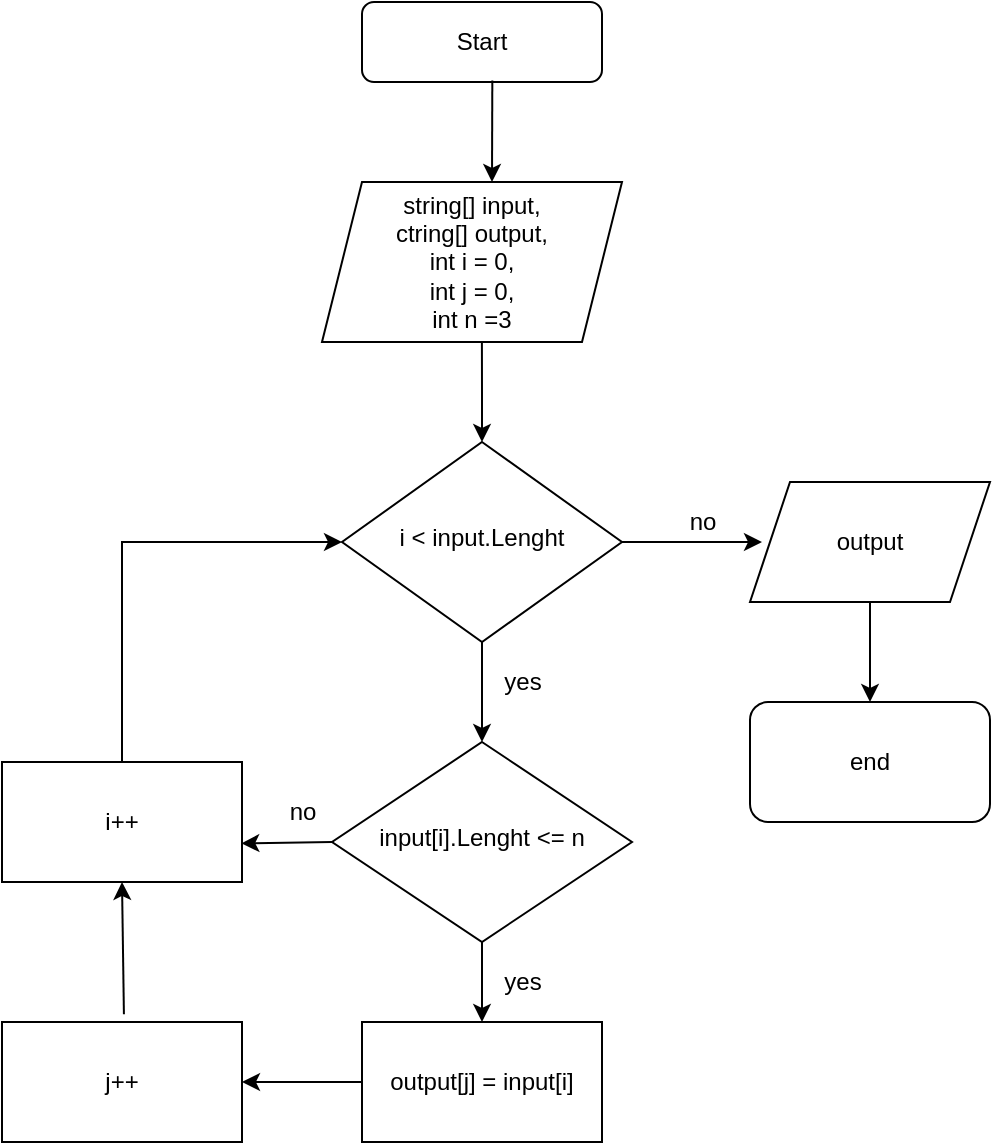 <mxfile version="20.5.3" type="device"><diagram id="C5RBs43oDa-KdzZeNtuy" name="Page-1"><mxGraphModel dx="1020" dy="1100" grid="1" gridSize="10" guides="1" tooltips="1" connect="1" arrows="1" fold="1" page="1" pageScale="1" pageWidth="827" pageHeight="1169" math="0" shadow="0"><root><mxCell id="WIyWlLk6GJQsqaUBKTNV-0"/><mxCell id="WIyWlLk6GJQsqaUBKTNV-1" parent="WIyWlLk6GJQsqaUBKTNV-0"/><mxCell id="WIyWlLk6GJQsqaUBKTNV-3" value="&lt;font style=&quot;vertical-align: inherit;&quot;&gt;&lt;font style=&quot;vertical-align: inherit;&quot;&gt;Start&lt;/font&gt;&lt;/font&gt;" style="rounded=1;whiteSpace=wrap;html=1;fontSize=12;glass=0;strokeWidth=1;shadow=0;" parent="WIyWlLk6GJQsqaUBKTNV-1" vertex="1"><mxGeometry x="340" y="80" width="120" height="40" as="geometry"/></mxCell><mxCell id="WIyWlLk6GJQsqaUBKTNV-6" value="i &amp;lt; input.Lenght" style="rhombus;whiteSpace=wrap;html=1;shadow=0;fontFamily=Helvetica;fontSize=12;align=center;strokeWidth=1;spacing=6;spacingTop=-4;" parent="WIyWlLk6GJQsqaUBKTNV-1" vertex="1"><mxGeometry x="330" y="300" width="140" height="100" as="geometry"/></mxCell><mxCell id="WIyWlLk6GJQsqaUBKTNV-10" value="input[i].Lenght &amp;lt;= n" style="rhombus;whiteSpace=wrap;html=1;shadow=0;fontFamily=Helvetica;fontSize=12;align=center;strokeWidth=1;spacing=6;spacingTop=-4;" parent="WIyWlLk6GJQsqaUBKTNV-1" vertex="1"><mxGeometry x="325" y="450" width="150" height="100" as="geometry"/></mxCell><mxCell id="CtfnwlAWnRdwWHtcOAU1-0" style="edgeStyle=orthogonalEdgeStyle;rounded=0;orthogonalLoop=1;jettySize=auto;html=1;exitX=0.533;exitY=1;exitDx=0;exitDy=0;exitPerimeter=0;" parent="WIyWlLk6GJQsqaUBKTNV-1" source="CtfnwlAWnRdwWHtcOAU1-1" edge="1"><mxGeometry relative="1" as="geometry"><mxPoint x="380" y="300" as="sourcePoint"/><mxPoint x="400" y="300" as="targetPoint"/></mxGeometry></mxCell><mxCell id="CtfnwlAWnRdwWHtcOAU1-1" value="&lt;font style=&quot;vertical-align: inherit;&quot;&gt;&lt;font style=&quot;vertical-align: inherit;&quot;&gt;&lt;font style=&quot;vertical-align: inherit;&quot;&gt;&lt;font style=&quot;vertical-align: inherit;&quot;&gt;string[] input,&lt;br&gt;&lt;/font&gt;&lt;/font&gt;&lt;font style=&quot;vertical-align: inherit;&quot;&gt;&lt;font style=&quot;vertical-align: inherit;&quot;&gt;сtring[] output,&lt;br&gt;&lt;/font&gt;&lt;/font&gt;int i = 0,&lt;br&gt;int j = 0,&lt;br&gt;int n =3&lt;br&gt;&lt;/font&gt;&lt;/font&gt;" style="shape=parallelogram;perimeter=parallelogramPerimeter;whiteSpace=wrap;html=1;fixedSize=1;" parent="WIyWlLk6GJQsqaUBKTNV-1" vertex="1"><mxGeometry x="320" y="170" width="150" height="80" as="geometry"/></mxCell><mxCell id="CtfnwlAWnRdwWHtcOAU1-4" value="" style="endArrow=classic;html=1;rounded=0;exitX=0.543;exitY=0.982;exitDx=0;exitDy=0;exitPerimeter=0;" parent="WIyWlLk6GJQsqaUBKTNV-1" source="WIyWlLk6GJQsqaUBKTNV-3" edge="1"><mxGeometry width="50" height="50" relative="1" as="geometry"><mxPoint x="400" y="120" as="sourcePoint"/><mxPoint x="405" y="170" as="targetPoint"/></mxGeometry></mxCell><mxCell id="CtfnwlAWnRdwWHtcOAU1-5" value="" style="endArrow=classic;html=1;rounded=0;exitX=1;exitY=0.5;exitDx=0;exitDy=0;" parent="WIyWlLk6GJQsqaUBKTNV-1" source="WIyWlLk6GJQsqaUBKTNV-6" edge="1"><mxGeometry width="50" height="50" relative="1" as="geometry"><mxPoint x="540" y="330" as="sourcePoint"/><mxPoint x="540" y="350" as="targetPoint"/></mxGeometry></mxCell><mxCell id="CtfnwlAWnRdwWHtcOAU1-6" value="output" style="shape=parallelogram;perimeter=parallelogramPerimeter;whiteSpace=wrap;html=1;fixedSize=1;" parent="WIyWlLk6GJQsqaUBKTNV-1" vertex="1"><mxGeometry x="534" y="320" width="120" height="60" as="geometry"/></mxCell><mxCell id="CtfnwlAWnRdwWHtcOAU1-7" value="" style="endArrow=classic;html=1;rounded=0;exitX=0.5;exitY=1;exitDx=0;exitDy=0;" parent="WIyWlLk6GJQsqaUBKTNV-1" source="WIyWlLk6GJQsqaUBKTNV-6" edge="1"><mxGeometry width="50" height="50" relative="1" as="geometry"><mxPoint x="300" y="480" as="sourcePoint"/><mxPoint x="400" y="450" as="targetPoint"/></mxGeometry></mxCell><mxCell id="CtfnwlAWnRdwWHtcOAU1-8" value="end" style="rounded=1;whiteSpace=wrap;html=1;" parent="WIyWlLk6GJQsqaUBKTNV-1" vertex="1"><mxGeometry x="534" y="430" width="120" height="60" as="geometry"/></mxCell><mxCell id="CtfnwlAWnRdwWHtcOAU1-9" value="" style="endArrow=classic;html=1;rounded=0;exitX=0.5;exitY=1;exitDx=0;exitDy=0;" parent="WIyWlLk6GJQsqaUBKTNV-1" source="CtfnwlAWnRdwWHtcOAU1-6" edge="1"><mxGeometry width="50" height="50" relative="1" as="geometry"><mxPoint x="480" y="430" as="sourcePoint"/><mxPoint x="594" y="430" as="targetPoint"/></mxGeometry></mxCell><mxCell id="CtfnwlAWnRdwWHtcOAU1-10" value="yes" style="text;html=1;align=center;verticalAlign=middle;resizable=0;points=[];autosize=1;strokeColor=none;fillColor=none;" parent="WIyWlLk6GJQsqaUBKTNV-1" vertex="1"><mxGeometry x="400" y="405" width="40" height="30" as="geometry"/></mxCell><mxCell id="CtfnwlAWnRdwWHtcOAU1-11" value="no" style="text;html=1;align=center;verticalAlign=middle;resizable=0;points=[];autosize=1;strokeColor=none;fillColor=none;" parent="WIyWlLk6GJQsqaUBKTNV-1" vertex="1"><mxGeometry x="490" y="325" width="40" height="30" as="geometry"/></mxCell><mxCell id="CtfnwlAWnRdwWHtcOAU1-13" value="yes" style="text;html=1;align=center;verticalAlign=middle;resizable=0;points=[];autosize=1;strokeColor=none;fillColor=none;" parent="WIyWlLk6GJQsqaUBKTNV-1" vertex="1"><mxGeometry x="400" y="554.5" width="40" height="30" as="geometry"/></mxCell><mxCell id="CtfnwlAWnRdwWHtcOAU1-18" value="" style="endArrow=classic;html=1;rounded=0;exitX=0.5;exitY=1;exitDx=0;exitDy=0;" parent="WIyWlLk6GJQsqaUBKTNV-1" source="WIyWlLk6GJQsqaUBKTNV-10" edge="1"><mxGeometry width="50" height="50" relative="1" as="geometry"><mxPoint x="250" y="580" as="sourcePoint"/><mxPoint x="400" y="590" as="targetPoint"/></mxGeometry></mxCell><mxCell id="CtfnwlAWnRdwWHtcOAU1-19" value="output[j] = input[i]" style="rounded=0;whiteSpace=wrap;html=1;" parent="WIyWlLk6GJQsqaUBKTNV-1" vertex="1"><mxGeometry x="340" y="590" width="120" height="60" as="geometry"/></mxCell><mxCell id="CtfnwlAWnRdwWHtcOAU1-20" value="j++" style="rounded=0;whiteSpace=wrap;html=1;" parent="WIyWlLk6GJQsqaUBKTNV-1" vertex="1"><mxGeometry x="160" y="590" width="120" height="60" as="geometry"/></mxCell><mxCell id="CtfnwlAWnRdwWHtcOAU1-21" value="i++" style="rounded=0;whiteSpace=wrap;html=1;" parent="WIyWlLk6GJQsqaUBKTNV-1" vertex="1"><mxGeometry x="160" y="460" width="120" height="60" as="geometry"/></mxCell><mxCell id="CtfnwlAWnRdwWHtcOAU1-22" value="" style="endArrow=classic;html=1;rounded=0;exitX=0;exitY=0.5;exitDx=0;exitDy=0;entryX=1;entryY=0.5;entryDx=0;entryDy=0;" parent="WIyWlLk6GJQsqaUBKTNV-1" source="CtfnwlAWnRdwWHtcOAU1-19" target="CtfnwlAWnRdwWHtcOAU1-20" edge="1"><mxGeometry width="50" height="50" relative="1" as="geometry"><mxPoint x="350" y="430" as="sourcePoint"/><mxPoint x="400" y="380" as="targetPoint"/></mxGeometry></mxCell><mxCell id="CtfnwlAWnRdwWHtcOAU1-23" value="" style="endArrow=classic;html=1;rounded=0;exitX=0.508;exitY=-0.064;exitDx=0;exitDy=0;exitPerimeter=0;entryX=0.5;entryY=1;entryDx=0;entryDy=0;" parent="WIyWlLk6GJQsqaUBKTNV-1" source="CtfnwlAWnRdwWHtcOAU1-20" target="CtfnwlAWnRdwWHtcOAU1-21" edge="1"><mxGeometry width="50" height="50" relative="1" as="geometry"><mxPoint x="350" y="430" as="sourcePoint"/><mxPoint x="400" y="380" as="targetPoint"/></mxGeometry></mxCell><mxCell id="CtfnwlAWnRdwWHtcOAU1-24" value="" style="endArrow=classic;html=1;rounded=0;entryX=0.997;entryY=0.678;entryDx=0;entryDy=0;entryPerimeter=0;exitX=0;exitY=0.5;exitDx=0;exitDy=0;" parent="WIyWlLk6GJQsqaUBKTNV-1" source="WIyWlLk6GJQsqaUBKTNV-10" target="CtfnwlAWnRdwWHtcOAU1-21" edge="1"><mxGeometry width="50" height="50" relative="1" as="geometry"><mxPoint x="320" y="501" as="sourcePoint"/><mxPoint x="400" y="380" as="targetPoint"/></mxGeometry></mxCell><mxCell id="CtfnwlAWnRdwWHtcOAU1-25" value="no" style="text;html=1;align=center;verticalAlign=middle;resizable=0;points=[];autosize=1;strokeColor=none;fillColor=none;" parent="WIyWlLk6GJQsqaUBKTNV-1" vertex="1"><mxGeometry x="290" y="470" width="40" height="30" as="geometry"/></mxCell><mxCell id="CtfnwlAWnRdwWHtcOAU1-26" value="" style="endArrow=classic;html=1;rounded=0;exitX=0.5;exitY=0;exitDx=0;exitDy=0;entryX=0;entryY=0.5;entryDx=0;entryDy=0;" parent="WIyWlLk6GJQsqaUBKTNV-1" source="CtfnwlAWnRdwWHtcOAU1-21" target="WIyWlLk6GJQsqaUBKTNV-6" edge="1"><mxGeometry width="50" height="50" relative="1" as="geometry"><mxPoint x="350" y="480" as="sourcePoint"/><mxPoint x="220" y="350" as="targetPoint"/><Array as="points"><mxPoint x="220" y="350"/></Array></mxGeometry></mxCell></root></mxGraphModel></diagram></mxfile>
